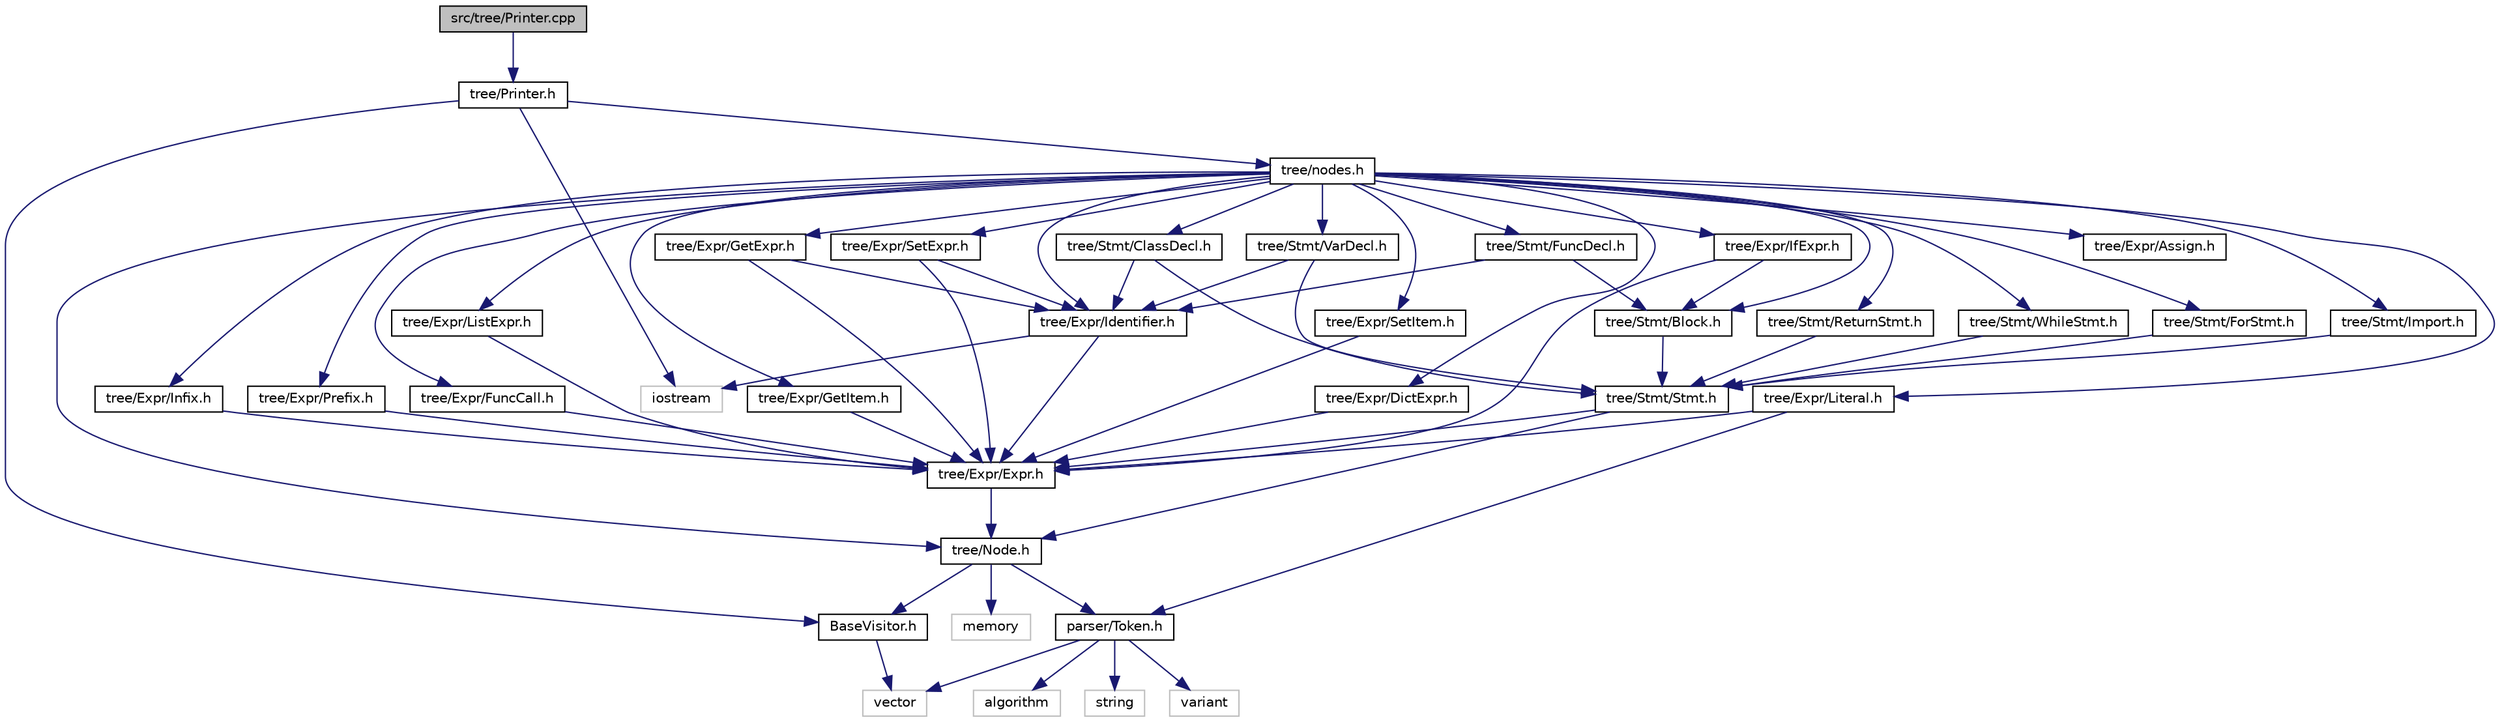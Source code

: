 digraph "src/tree/Printer.cpp"
{
 // LATEX_PDF_SIZE
  edge [fontname="Helvetica",fontsize="10",labelfontname="Helvetica",labelfontsize="10"];
  node [fontname="Helvetica",fontsize="10",shape=record];
  Node1 [label="src/tree/Printer.cpp",height=0.2,width=0.4,color="black", fillcolor="grey75", style="filled", fontcolor="black",tooltip=" "];
  Node1 -> Node2 [color="midnightblue",fontsize="10",style="solid"];
  Node2 [label="tree/Printer.h",height=0.2,width=0.4,color="black", fillcolor="white", style="filled",URL="$_printer_8h.html",tooltip=" "];
  Node2 -> Node3 [color="midnightblue",fontsize="10",style="solid"];
  Node3 [label="iostream",height=0.2,width=0.4,color="grey75", fillcolor="white", style="filled",tooltip=" "];
  Node2 -> Node4 [color="midnightblue",fontsize="10",style="solid"];
  Node4 [label="BaseVisitor.h",height=0.2,width=0.4,color="black", fillcolor="white", style="filled",URL="$_base_visitor_8h.html",tooltip=" "];
  Node4 -> Node5 [color="midnightblue",fontsize="10",style="solid"];
  Node5 [label="vector",height=0.2,width=0.4,color="grey75", fillcolor="white", style="filled",tooltip=" "];
  Node2 -> Node6 [color="midnightblue",fontsize="10",style="solid"];
  Node6 [label="tree/nodes.h",height=0.2,width=0.4,color="black", fillcolor="white", style="filled",URL="$nodes_8h.html",tooltip=" "];
  Node6 -> Node7 [color="midnightblue",fontsize="10",style="solid"];
  Node7 [label="tree/Stmt/Block.h",height=0.2,width=0.4,color="black", fillcolor="white", style="filled",URL="$_block_8h.html",tooltip=" "];
  Node7 -> Node8 [color="midnightblue",fontsize="10",style="solid"];
  Node8 [label="tree/Stmt/Stmt.h",height=0.2,width=0.4,color="black", fillcolor="white", style="filled",URL="$_stmt_8h.html",tooltip=" "];
  Node8 -> Node9 [color="midnightblue",fontsize="10",style="solid"];
  Node9 [label="tree/Node.h",height=0.2,width=0.4,color="black", fillcolor="white", style="filled",URL="$_node_8h.html",tooltip=" "];
  Node9 -> Node10 [color="midnightblue",fontsize="10",style="solid"];
  Node10 [label="memory",height=0.2,width=0.4,color="grey75", fillcolor="white", style="filled",tooltip=" "];
  Node9 -> Node11 [color="midnightblue",fontsize="10",style="solid"];
  Node11 [label="parser/Token.h",height=0.2,width=0.4,color="black", fillcolor="white", style="filled",URL="$_token_8h.html",tooltip=" "];
  Node11 -> Node12 [color="midnightblue",fontsize="10",style="solid"];
  Node12 [label="variant",height=0.2,width=0.4,color="grey75", fillcolor="white", style="filled",tooltip=" "];
  Node11 -> Node13 [color="midnightblue",fontsize="10",style="solid"];
  Node13 [label="algorithm",height=0.2,width=0.4,color="grey75", fillcolor="white", style="filled",tooltip=" "];
  Node11 -> Node5 [color="midnightblue",fontsize="10",style="solid"];
  Node11 -> Node14 [color="midnightblue",fontsize="10",style="solid"];
  Node14 [label="string",height=0.2,width=0.4,color="grey75", fillcolor="white", style="filled",tooltip=" "];
  Node9 -> Node4 [color="midnightblue",fontsize="10",style="solid"];
  Node8 -> Node15 [color="midnightblue",fontsize="10",style="solid"];
  Node15 [label="tree/Expr/Expr.h",height=0.2,width=0.4,color="black", fillcolor="white", style="filled",URL="$_expr_8h.html",tooltip=" "];
  Node15 -> Node9 [color="midnightblue",fontsize="10",style="solid"];
  Node6 -> Node16 [color="midnightblue",fontsize="10",style="solid"];
  Node16 [label="tree/Stmt/VarDecl.h",height=0.2,width=0.4,color="black", fillcolor="white", style="filled",URL="$_var_decl_8h.html",tooltip=" "];
  Node16 -> Node17 [color="midnightblue",fontsize="10",style="solid"];
  Node17 [label="tree/Expr/Identifier.h",height=0.2,width=0.4,color="black", fillcolor="white", style="filled",URL="$_identifier_8h.html",tooltip=" "];
  Node17 -> Node15 [color="midnightblue",fontsize="10",style="solid"];
  Node17 -> Node3 [color="midnightblue",fontsize="10",style="solid"];
  Node16 -> Node8 [color="midnightblue",fontsize="10",style="solid"];
  Node6 -> Node18 [color="midnightblue",fontsize="10",style="solid"];
  Node18 [label="tree/Stmt/FuncDecl.h",height=0.2,width=0.4,color="black", fillcolor="white", style="filled",URL="$_func_decl_8h.html",tooltip=" "];
  Node18 -> Node17 [color="midnightblue",fontsize="10",style="solid"];
  Node18 -> Node7 [color="midnightblue",fontsize="10",style="solid"];
  Node6 -> Node19 [color="midnightblue",fontsize="10",style="solid"];
  Node19 [label="tree/Stmt/ReturnStmt.h",height=0.2,width=0.4,color="black", fillcolor="white", style="filled",URL="$_return_stmt_8h.html",tooltip=" "];
  Node19 -> Node8 [color="midnightblue",fontsize="10",style="solid"];
  Node6 -> Node20 [color="midnightblue",fontsize="10",style="solid"];
  Node20 [label="tree/Stmt/WhileStmt.h",height=0.2,width=0.4,color="black", fillcolor="white", style="filled",URL="$_while_stmt_8h.html",tooltip=" "];
  Node20 -> Node8 [color="midnightblue",fontsize="10",style="solid"];
  Node6 -> Node21 [color="midnightblue",fontsize="10",style="solid"];
  Node21 [label="tree/Stmt/ForStmt.h",height=0.2,width=0.4,color="black", fillcolor="white", style="filled",URL="$_for_stmt_8h.html",tooltip=" "];
  Node21 -> Node8 [color="midnightblue",fontsize="10",style="solid"];
  Node6 -> Node22 [color="midnightblue",fontsize="10",style="solid"];
  Node22 [label="tree/Stmt/ClassDecl.h",height=0.2,width=0.4,color="black", fillcolor="white", style="filled",URL="$_class_decl_8h.html",tooltip=" "];
  Node22 -> Node8 [color="midnightblue",fontsize="10",style="solid"];
  Node22 -> Node17 [color="midnightblue",fontsize="10",style="solid"];
  Node6 -> Node23 [color="midnightblue",fontsize="10",style="solid"];
  Node23 [label="tree/Stmt/Import.h",height=0.2,width=0.4,color="black", fillcolor="white", style="filled",URL="$_import_8h.html",tooltip=" "];
  Node23 -> Node8 [color="midnightblue",fontsize="10",style="solid"];
  Node6 -> Node24 [color="midnightblue",fontsize="10",style="solid"];
  Node24 [label="tree/Expr/Literal.h",height=0.2,width=0.4,color="black", fillcolor="white", style="filled",URL="$_literal_8h.html",tooltip=" "];
  Node24 -> Node15 [color="midnightblue",fontsize="10",style="solid"];
  Node24 -> Node11 [color="midnightblue",fontsize="10",style="solid"];
  Node6 -> Node17 [color="midnightblue",fontsize="10",style="solid"];
  Node6 -> Node25 [color="midnightblue",fontsize="10",style="solid"];
  Node25 [label="tree/Expr/Infix.h",height=0.2,width=0.4,color="black", fillcolor="white", style="filled",URL="$_infix_8h.html",tooltip=" "];
  Node25 -> Node15 [color="midnightblue",fontsize="10",style="solid"];
  Node6 -> Node26 [color="midnightblue",fontsize="10",style="solid"];
  Node26 [label="tree/Expr/Prefix.h",height=0.2,width=0.4,color="black", fillcolor="white", style="filled",URL="$_prefix_8h.html",tooltip=" "];
  Node26 -> Node15 [color="midnightblue",fontsize="10",style="solid"];
  Node6 -> Node27 [color="midnightblue",fontsize="10",style="solid"];
  Node27 [label="tree/Expr/Assign.h",height=0.2,width=0.4,color="black", fillcolor="white", style="filled",URL="$_assign_8h.html",tooltip=" "];
  Node6 -> Node28 [color="midnightblue",fontsize="10",style="solid"];
  Node28 [label="tree/Expr/SetExpr.h",height=0.2,width=0.4,color="black", fillcolor="white", style="filled",URL="$_set_expr_8h.html",tooltip=" "];
  Node28 -> Node15 [color="midnightblue",fontsize="10",style="solid"];
  Node28 -> Node17 [color="midnightblue",fontsize="10",style="solid"];
  Node6 -> Node29 [color="midnightblue",fontsize="10",style="solid"];
  Node29 [label="tree/Expr/GetExpr.h",height=0.2,width=0.4,color="black", fillcolor="white", style="filled",URL="$_get_expr_8h.html",tooltip=" "];
  Node29 -> Node15 [color="midnightblue",fontsize="10",style="solid"];
  Node29 -> Node17 [color="midnightblue",fontsize="10",style="solid"];
  Node6 -> Node30 [color="midnightblue",fontsize="10",style="solid"];
  Node30 [label="tree/Expr/FuncCall.h",height=0.2,width=0.4,color="black", fillcolor="white", style="filled",URL="$_func_call_8h.html",tooltip=" "];
  Node30 -> Node15 [color="midnightblue",fontsize="10",style="solid"];
  Node6 -> Node31 [color="midnightblue",fontsize="10",style="solid"];
  Node31 [label="tree/Expr/IfExpr.h",height=0.2,width=0.4,color="black", fillcolor="white", style="filled",URL="$_if_expr_8h.html",tooltip=" "];
  Node31 -> Node15 [color="midnightblue",fontsize="10",style="solid"];
  Node31 -> Node7 [color="midnightblue",fontsize="10",style="solid"];
  Node6 -> Node32 [color="midnightblue",fontsize="10",style="solid"];
  Node32 [label="tree/Expr/ListExpr.h",height=0.2,width=0.4,color="black", fillcolor="white", style="filled",URL="$_list_expr_8h.html",tooltip=" "];
  Node32 -> Node15 [color="midnightblue",fontsize="10",style="solid"];
  Node6 -> Node33 [color="midnightblue",fontsize="10",style="solid"];
  Node33 [label="tree/Expr/GetItem.h",height=0.2,width=0.4,color="black", fillcolor="white", style="filled",URL="$_get_item_8h.html",tooltip=" "];
  Node33 -> Node15 [color="midnightblue",fontsize="10",style="solid"];
  Node6 -> Node34 [color="midnightblue",fontsize="10",style="solid"];
  Node34 [label="tree/Expr/SetItem.h",height=0.2,width=0.4,color="black", fillcolor="white", style="filled",URL="$_set_item_8h.html",tooltip=" "];
  Node34 -> Node15 [color="midnightblue",fontsize="10",style="solid"];
  Node6 -> Node35 [color="midnightblue",fontsize="10",style="solid"];
  Node35 [label="tree/Expr/DictExpr.h",height=0.2,width=0.4,color="black", fillcolor="white", style="filled",URL="$_dict_expr_8h.html",tooltip=" "];
  Node35 -> Node15 [color="midnightblue",fontsize="10",style="solid"];
  Node6 -> Node9 [color="midnightblue",fontsize="10",style="solid"];
}

